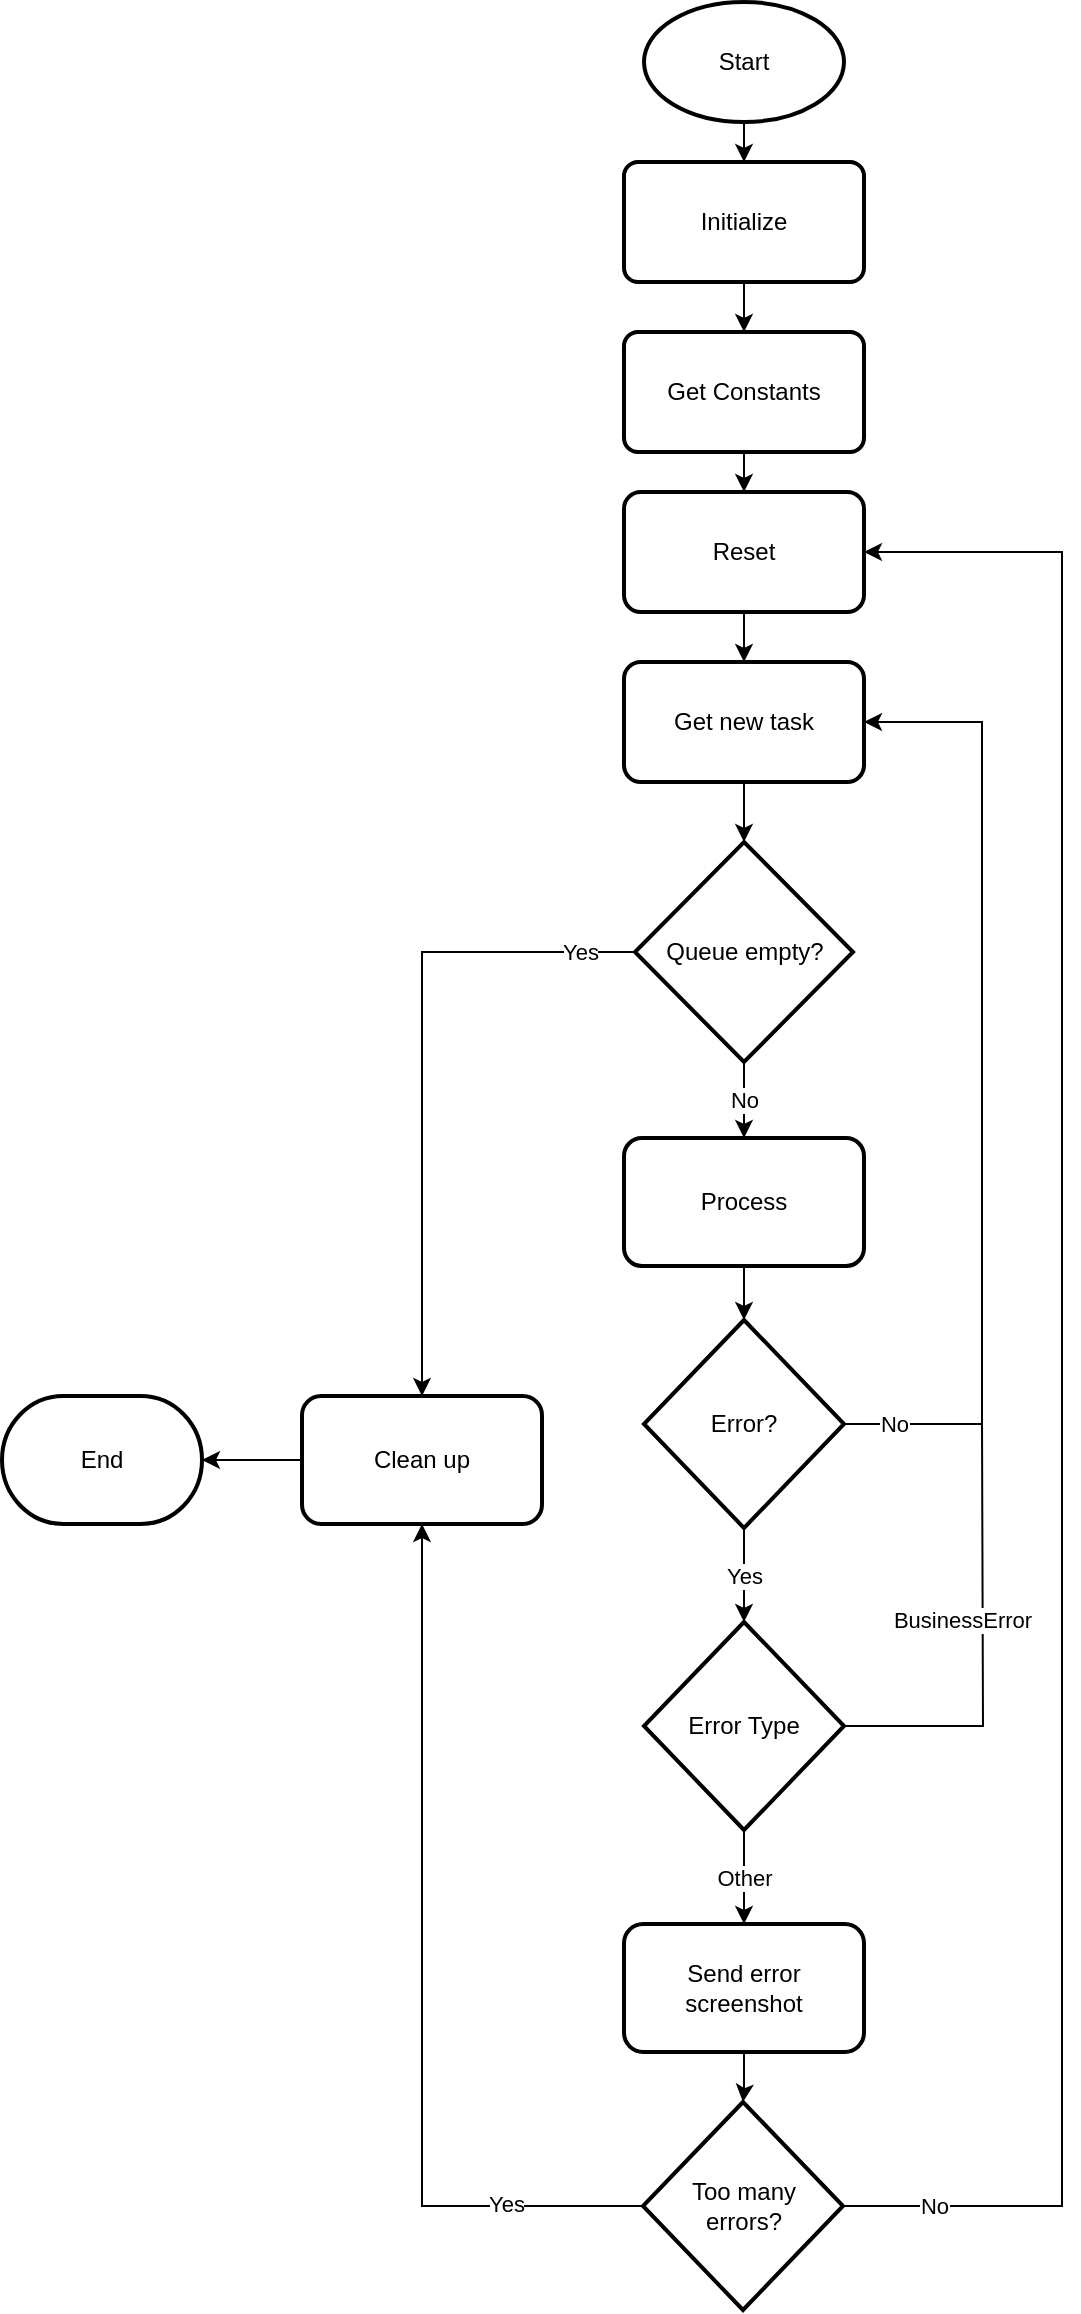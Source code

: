 <mxfile version="22.0.8" type="device">
  <diagram id="C5RBs43oDa-KdzZeNtuy" name="Page-1">
    <mxGraphModel dx="1981" dy="1140" grid="1" gridSize="10" guides="1" tooltips="1" connect="1" arrows="1" fold="1" page="1" pageScale="1" pageWidth="827" pageHeight="1169" math="0" shadow="0">
      <root>
        <mxCell id="WIyWlLk6GJQsqaUBKTNV-0" />
        <mxCell id="WIyWlLk6GJQsqaUBKTNV-1" parent="WIyWlLk6GJQsqaUBKTNV-0" />
        <mxCell id="SDpecss4k2ysWKTHnSYy-3" style="edgeStyle=orthogonalEdgeStyle;rounded=0;orthogonalLoop=1;jettySize=auto;html=1;exitX=0.5;exitY=1;exitDx=0;exitDy=0;exitPerimeter=0;entryX=0.5;entryY=0;entryDx=0;entryDy=0;" parent="WIyWlLk6GJQsqaUBKTNV-1" source="SDpecss4k2ysWKTHnSYy-1" target="SDpecss4k2ysWKTHnSYy-2" edge="1">
          <mxGeometry relative="1" as="geometry" />
        </mxCell>
        <mxCell id="SDpecss4k2ysWKTHnSYy-1" value="Start" style="strokeWidth=2;html=1;shape=mxgraph.flowchart.start_1;whiteSpace=wrap;" parent="WIyWlLk6GJQsqaUBKTNV-1" vertex="1">
          <mxGeometry x="481" y="20" width="100" height="60" as="geometry" />
        </mxCell>
        <mxCell id="SDpecss4k2ysWKTHnSYy-5" value="" style="edgeStyle=orthogonalEdgeStyle;rounded=0;orthogonalLoop=1;jettySize=auto;html=1;" parent="WIyWlLk6GJQsqaUBKTNV-1" source="SDpecss4k2ysWKTHnSYy-2" target="SDpecss4k2ysWKTHnSYy-4" edge="1">
          <mxGeometry relative="1" as="geometry" />
        </mxCell>
        <mxCell id="SDpecss4k2ysWKTHnSYy-2" value="Initialize" style="rounded=1;whiteSpace=wrap;html=1;absoluteArcSize=1;arcSize=14;strokeWidth=2;" parent="WIyWlLk6GJQsqaUBKTNV-1" vertex="1">
          <mxGeometry x="471" y="100" width="120" height="60" as="geometry" />
        </mxCell>
        <mxCell id="SDpecss4k2ysWKTHnSYy-7" value="" style="edgeStyle=orthogonalEdgeStyle;rounded=0;orthogonalLoop=1;jettySize=auto;html=1;" parent="WIyWlLk6GJQsqaUBKTNV-1" source="SDpecss4k2ysWKTHnSYy-4" target="SDpecss4k2ysWKTHnSYy-6" edge="1">
          <mxGeometry relative="1" as="geometry" />
        </mxCell>
        <mxCell id="SDpecss4k2ysWKTHnSYy-4" value="Get Constants" style="rounded=1;whiteSpace=wrap;html=1;absoluteArcSize=1;arcSize=14;strokeWidth=2;" parent="WIyWlLk6GJQsqaUBKTNV-1" vertex="1">
          <mxGeometry x="471" y="185" width="120" height="60" as="geometry" />
        </mxCell>
        <mxCell id="v_Jm0VLPgmFqjwZNiaEY-1" value="" style="edgeStyle=orthogonalEdgeStyle;rounded=0;orthogonalLoop=1;jettySize=auto;html=1;" parent="WIyWlLk6GJQsqaUBKTNV-1" source="SDpecss4k2ysWKTHnSYy-6" target="v_Jm0VLPgmFqjwZNiaEY-0" edge="1">
          <mxGeometry relative="1" as="geometry" />
        </mxCell>
        <mxCell id="SDpecss4k2ysWKTHnSYy-6" value="Reset" style="whiteSpace=wrap;html=1;rounded=1;arcSize=14;strokeWidth=2;" parent="WIyWlLk6GJQsqaUBKTNV-1" vertex="1">
          <mxGeometry x="471" y="265" width="120" height="60" as="geometry" />
        </mxCell>
        <mxCell id="SDpecss4k2ysWKTHnSYy-11" style="edgeStyle=orthogonalEdgeStyle;rounded=0;orthogonalLoop=1;jettySize=auto;html=1;exitX=0.5;exitY=1;exitDx=0;exitDy=0;entryX=0.5;entryY=0;entryDx=0;entryDy=0;entryPerimeter=0;" parent="WIyWlLk6GJQsqaUBKTNV-1" source="SDpecss4k2ysWKTHnSYy-8" target="SDpecss4k2ysWKTHnSYy-10" edge="1">
          <mxGeometry relative="1" as="geometry" />
        </mxCell>
        <mxCell id="SDpecss4k2ysWKTHnSYy-8" value="Process" style="whiteSpace=wrap;html=1;rounded=1;arcSize=14;strokeWidth=2;" parent="WIyWlLk6GJQsqaUBKTNV-1" vertex="1">
          <mxGeometry x="471" y="588" width="120" height="64" as="geometry" />
        </mxCell>
        <mxCell id="v_Jm0VLPgmFqjwZNiaEY-19" value="No" style="edgeStyle=orthogonalEdgeStyle;rounded=0;orthogonalLoop=1;jettySize=auto;html=1;entryX=1;entryY=0.5;entryDx=0;entryDy=0;exitX=1;exitY=0.5;exitDx=0;exitDy=0;exitPerimeter=0;" parent="WIyWlLk6GJQsqaUBKTNV-1" edge="1" target="v_Jm0VLPgmFqjwZNiaEY-0" source="SDpecss4k2ysWKTHnSYy-10">
          <mxGeometry x="-0.9" relative="1" as="geometry">
            <mxPoint x="585.5" y="749" as="sourcePoint" />
            <mxPoint x="595.5" y="380" as="targetPoint" />
            <Array as="points">
              <mxPoint x="650" y="731" />
              <mxPoint x="650" y="380" />
            </Array>
            <mxPoint x="1" as="offset" />
          </mxGeometry>
        </mxCell>
        <mxCell id="SDpecss4k2ysWKTHnSYy-10" value="Error?" style="strokeWidth=2;html=1;shape=mxgraph.flowchart.decision;whiteSpace=wrap;" parent="WIyWlLk6GJQsqaUBKTNV-1" vertex="1">
          <mxGeometry x="481" y="679" width="100" height="104" as="geometry" />
        </mxCell>
        <mxCell id="SDpecss4k2ysWKTHnSYy-20" style="edgeStyle=orthogonalEdgeStyle;rounded=0;orthogonalLoop=1;jettySize=auto;html=1;exitX=0;exitY=0.5;exitDx=0;exitDy=0;" parent="WIyWlLk6GJQsqaUBKTNV-1" source="SDpecss4k2ysWKTHnSYy-17" target="SDpecss4k2ysWKTHnSYy-19" edge="1">
          <mxGeometry relative="1" as="geometry" />
        </mxCell>
        <mxCell id="SDpecss4k2ysWKTHnSYy-17" value="Clean up" style="rounded=1;whiteSpace=wrap;html=1;strokeWidth=2;" parent="WIyWlLk6GJQsqaUBKTNV-1" vertex="1">
          <mxGeometry x="310" y="717" width="120" height="64" as="geometry" />
        </mxCell>
        <mxCell id="SDpecss4k2ysWKTHnSYy-19" value="End" style="strokeWidth=2;html=1;shape=mxgraph.flowchart.terminator;whiteSpace=wrap;" parent="WIyWlLk6GJQsqaUBKTNV-1" vertex="1">
          <mxGeometry x="160" y="717" width="100" height="64" as="geometry" />
        </mxCell>
        <mxCell id="SDpecss4k2ysWKTHnSYy-43" style="edgeStyle=orthogonalEdgeStyle;rounded=0;orthogonalLoop=1;jettySize=auto;html=1;exitX=0;exitY=0.5;exitDx=0;exitDy=0;exitPerimeter=0;entryX=0.5;entryY=1;entryDx=0;entryDy=0;" parent="WIyWlLk6GJQsqaUBKTNV-1" source="SDpecss4k2ysWKTHnSYy-23" target="SDpecss4k2ysWKTHnSYy-17" edge="1">
          <mxGeometry relative="1" as="geometry" />
        </mxCell>
        <mxCell id="SDpecss4k2ysWKTHnSYy-44" value="Yes" style="edgeLabel;html=1;align=center;verticalAlign=middle;resizable=0;points=[];" parent="SDpecss4k2ysWKTHnSYy-43" vertex="1" connectable="0">
          <mxGeometry x="-0.694" y="-1" relative="1" as="geometry">
            <mxPoint as="offset" />
          </mxGeometry>
        </mxCell>
        <mxCell id="SDpecss4k2ysWKTHnSYy-45" value="No" style="edgeStyle=orthogonalEdgeStyle;rounded=0;orthogonalLoop=1;jettySize=auto;html=1;exitX=1;exitY=0.5;exitDx=0;exitDy=0;exitPerimeter=0;entryX=1;entryY=0.5;entryDx=0;entryDy=0;" parent="WIyWlLk6GJQsqaUBKTNV-1" source="SDpecss4k2ysWKTHnSYy-23" target="SDpecss4k2ysWKTHnSYy-6" edge="1">
          <mxGeometry x="-0.913" relative="1" as="geometry">
            <Array as="points">
              <mxPoint x="690" y="1122" />
              <mxPoint x="690" y="295" />
            </Array>
            <mxPoint as="offset" />
          </mxGeometry>
        </mxCell>
        <mxCell id="SDpecss4k2ysWKTHnSYy-23" value="Too many &lt;br&gt;errors?" style="strokeWidth=2;html=1;shape=mxgraph.flowchart.decision;whiteSpace=wrap;" parent="WIyWlLk6GJQsqaUBKTNV-1" vertex="1">
          <mxGeometry x="480.5" y="1070" width="100" height="104" as="geometry" />
        </mxCell>
        <mxCell id="SDpecss4k2ysWKTHnSYy-36" value="" style="edgeStyle=orthogonalEdgeStyle;rounded=0;orthogonalLoop=1;jettySize=auto;html=1;entryX=0.5;entryY=0;entryDx=0;entryDy=0;entryPerimeter=0;" parent="WIyWlLk6GJQsqaUBKTNV-1" source="SDpecss4k2ysWKTHnSYy-33" target="SDpecss4k2ysWKTHnSYy-23" edge="1">
          <mxGeometry relative="1" as="geometry">
            <mxPoint x="531" y="1092" as="targetPoint" />
          </mxGeometry>
        </mxCell>
        <mxCell id="SDpecss4k2ysWKTHnSYy-33" value="Send error screenshot" style="rounded=1;whiteSpace=wrap;html=1;strokeWidth=2;" parent="WIyWlLk6GJQsqaUBKTNV-1" vertex="1">
          <mxGeometry x="471" y="981" width="120" height="64" as="geometry" />
        </mxCell>
        <mxCell id="v_Jm0VLPgmFqjwZNiaEY-15" value="" style="edgeStyle=orthogonalEdgeStyle;rounded=0;orthogonalLoop=1;jettySize=auto;html=1;" parent="WIyWlLk6GJQsqaUBKTNV-1" source="v_Jm0VLPgmFqjwZNiaEY-0" target="v_Jm0VLPgmFqjwZNiaEY-14" edge="1">
          <mxGeometry relative="1" as="geometry" />
        </mxCell>
        <mxCell id="v_Jm0VLPgmFqjwZNiaEY-0" value="&lt;div&gt;Get new task&lt;/div&gt;" style="whiteSpace=wrap;html=1;rounded=1;arcSize=14;strokeWidth=2;" parent="WIyWlLk6GJQsqaUBKTNV-1" vertex="1">
          <mxGeometry x="471" y="350" width="120" height="60" as="geometry" />
        </mxCell>
        <mxCell id="v_Jm0VLPgmFqjwZNiaEY-16" value="&lt;div&gt;Yes&lt;/div&gt;" style="edgeStyle=orthogonalEdgeStyle;rounded=0;orthogonalLoop=1;jettySize=auto;html=1;exitX=0;exitY=0.5;exitDx=0;exitDy=0;exitPerimeter=0;entryX=0.5;entryY=0;entryDx=0;entryDy=0;" parent="WIyWlLk6GJQsqaUBKTNV-1" source="v_Jm0VLPgmFqjwZNiaEY-14" target="SDpecss4k2ysWKTHnSYy-17" edge="1">
          <mxGeometry x="-0.825" relative="1" as="geometry">
            <mxPoint x="1" as="offset" />
          </mxGeometry>
        </mxCell>
        <mxCell id="v_Jm0VLPgmFqjwZNiaEY-17" value="No" style="edgeStyle=orthogonalEdgeStyle;rounded=0;orthogonalLoop=1;jettySize=auto;html=1;exitX=0.5;exitY=1;exitDx=0;exitDy=0;exitPerimeter=0;entryX=0.5;entryY=0;entryDx=0;entryDy=0;" parent="WIyWlLk6GJQsqaUBKTNV-1" source="v_Jm0VLPgmFqjwZNiaEY-14" target="SDpecss4k2ysWKTHnSYy-8" edge="1">
          <mxGeometry relative="1" as="geometry" />
        </mxCell>
        <mxCell id="v_Jm0VLPgmFqjwZNiaEY-14" value="&lt;div&gt;Queue empty?&lt;/div&gt;" style="strokeWidth=2;html=1;shape=mxgraph.flowchart.decision;whiteSpace=wrap;" parent="WIyWlLk6GJQsqaUBKTNV-1" vertex="1">
          <mxGeometry x="476.5" y="440" width="109" height="110" as="geometry" />
        </mxCell>
        <mxCell id="v_Jm0VLPgmFqjwZNiaEY-22" value="&lt;div&gt;BusinessError&lt;/div&gt;" style="edgeStyle=orthogonalEdgeStyle;rounded=0;orthogonalLoop=1;jettySize=auto;html=1;exitX=1;exitY=0.5;exitDx=0;exitDy=0;exitPerimeter=0;endArrow=none;endFill=0;" parent="WIyWlLk6GJQsqaUBKTNV-1" source="v_Jm0VLPgmFqjwZNiaEY-20" edge="1">
          <mxGeometry x="0.107" y="10" relative="1" as="geometry">
            <mxPoint x="650" y="730" as="targetPoint" />
            <mxPoint as="offset" />
          </mxGeometry>
        </mxCell>
        <mxCell id="v_Jm0VLPgmFqjwZNiaEY-23" value="Other" style="edgeStyle=orthogonalEdgeStyle;rounded=0;orthogonalLoop=1;jettySize=auto;html=1;exitX=0.5;exitY=1;exitDx=0;exitDy=0;exitPerimeter=0;entryX=0.5;entryY=0;entryDx=0;entryDy=0;" parent="WIyWlLk6GJQsqaUBKTNV-1" source="v_Jm0VLPgmFqjwZNiaEY-20" target="SDpecss4k2ysWKTHnSYy-33" edge="1">
          <mxGeometry relative="1" as="geometry" />
        </mxCell>
        <mxCell id="v_Jm0VLPgmFqjwZNiaEY-20" value="Error Type" style="strokeWidth=2;html=1;shape=mxgraph.flowchart.decision;whiteSpace=wrap;" parent="WIyWlLk6GJQsqaUBKTNV-1" vertex="1">
          <mxGeometry x="481" y="830" width="100" height="104" as="geometry" />
        </mxCell>
        <mxCell id="v_Jm0VLPgmFqjwZNiaEY-21" value="Yes" style="edgeStyle=orthogonalEdgeStyle;rounded=0;orthogonalLoop=1;jettySize=auto;html=1;exitX=0.5;exitY=1;exitDx=0;exitDy=0;exitPerimeter=0;entryX=0.5;entryY=0;entryDx=0;entryDy=0;entryPerimeter=0;" parent="WIyWlLk6GJQsqaUBKTNV-1" source="SDpecss4k2ysWKTHnSYy-10" target="v_Jm0VLPgmFqjwZNiaEY-20" edge="1">
          <mxGeometry relative="1" as="geometry" />
        </mxCell>
      </root>
    </mxGraphModel>
  </diagram>
</mxfile>
